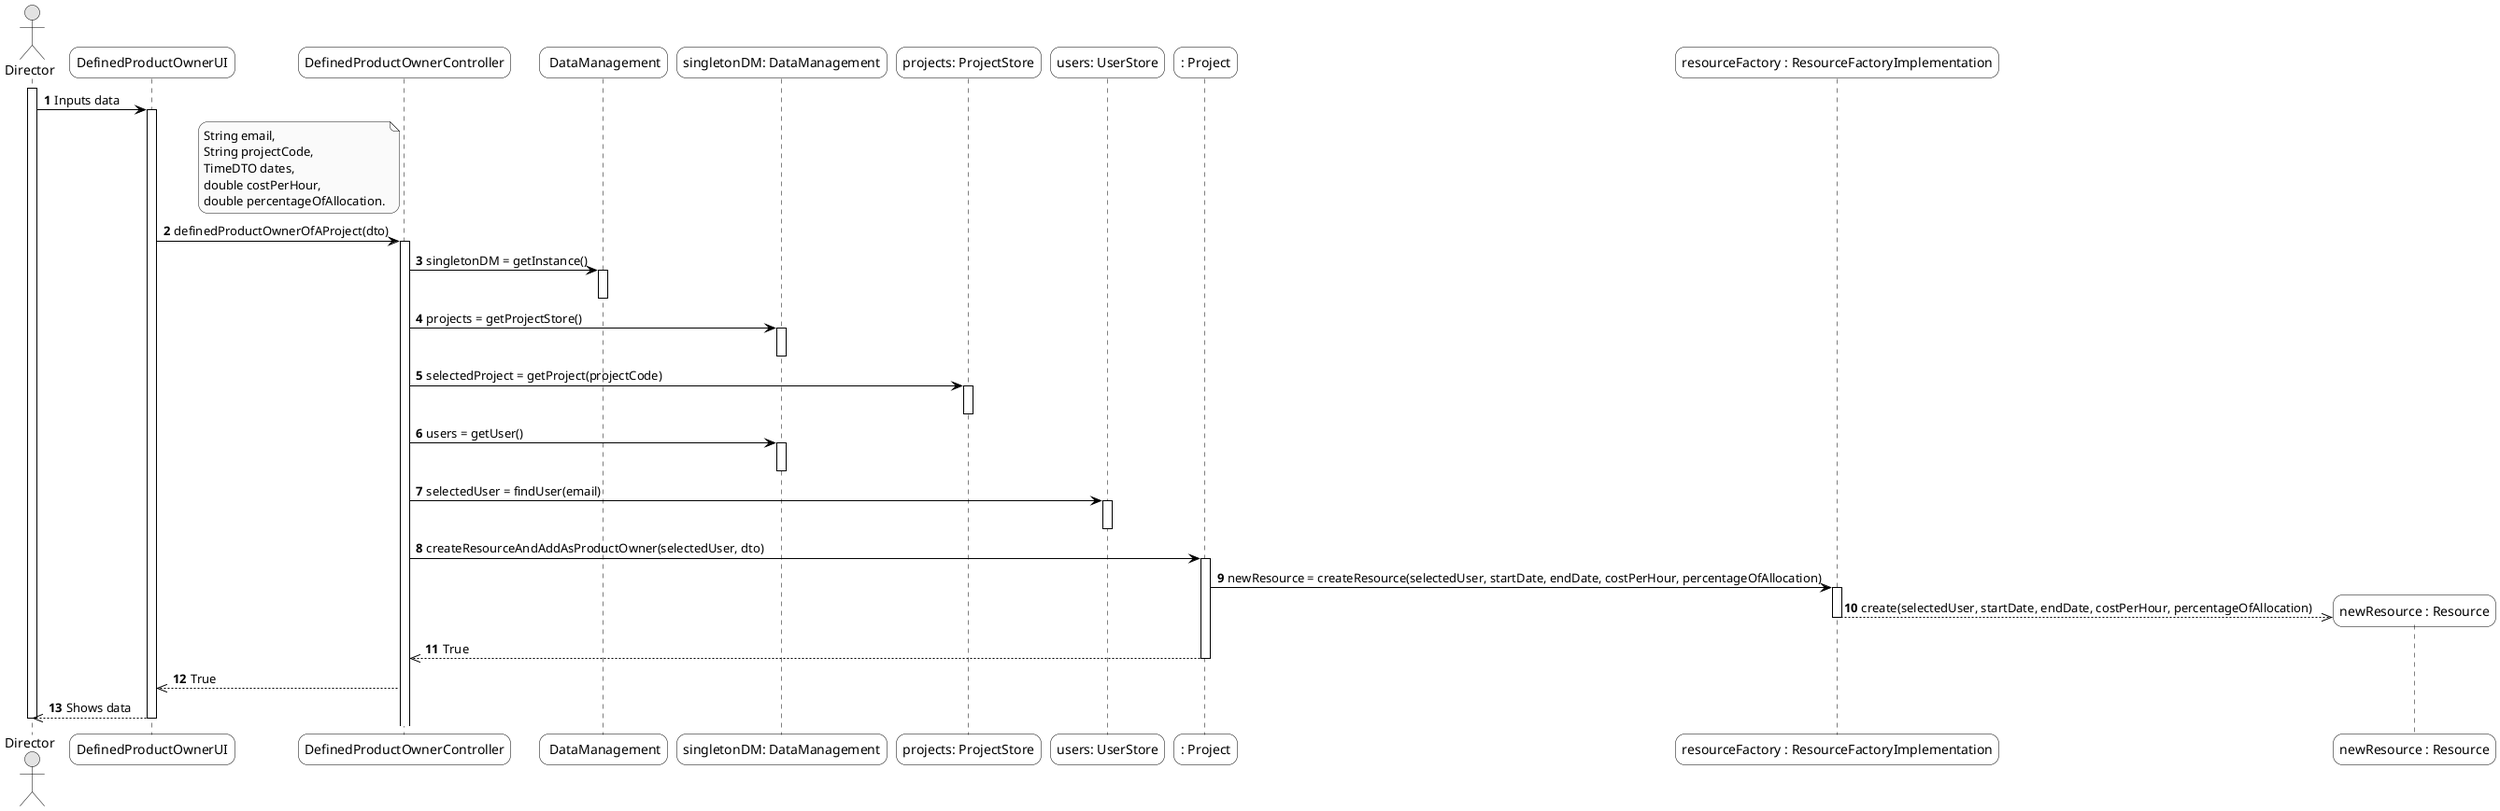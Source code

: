 @startuml
'https://plantuml.com/sequence-diagram
skinparam roundcorner 20
skinparam monochrome true

skinparam sequence {
ArrowColor black
ActorBorderColor #black
LifeLineBorderColor black
LifeLineBackgroundColor white
ParticipantBorderColor black
ParticipantBackgroundColor #transparent
ParticipantFontSize 14
ParticipantFontColor black
ActorFontColor black
ActorFontSize 14
ActorFontName Apex
}

autonumber
actor Director as d

participant DefinedProductOwnerUI as ui
participant DefinedProductOwnerController as controller
participant " DataManagement" as dm
participant "singletonDM: DataManagement" as sdm
participant "projects: ProjectStore" as ps
participant "users: UserStore" as us
participant ": Project" as p
participant "resourceFactory : ResourceFactoryImplementation" as rf


activate d

d -> ui : Inputs data
note left controller
   String email,
   String projectCode,
   TimeDTO dates,
   double costPerHour,
   double percentageOfAllocation.
   end note
activate ui
ui -> controller : definedProductOwnerOfAProject(dto)
activate controller
controller -> dm : singletonDM = getInstance()
activate dm
deactivate dm
controller -> sdm : projects = getProjectStore()
activate sdm
deactivate sdm
controller -> ps : selectedProject = getProject(projectCode)
activate ps
deactivate ps
controller -> sdm : users = getUser()
activate sdm
deactivate sdm
controller -> us : selectedUser = findUser(email)
activate us
deactivate us

controller -> p : createResourceAndAddAsProductOwner(selectedUser, dto)
activate p

p -> rf : newResource = createResource(selectedUser, startDate, endDate, costPerHour, percentageOfAllocation)
create "newResource : Resource"
activate rf
rf -->> "newResource : Resource" : create(selectedUser, startDate, endDate, costPerHour, percentageOfAllocation)
deactivate rf
p -->> controller : True
deactivate p


controller -->> ui: True
ui -->> d : Shows data

deactivate ui
deactivate d

@enduml
